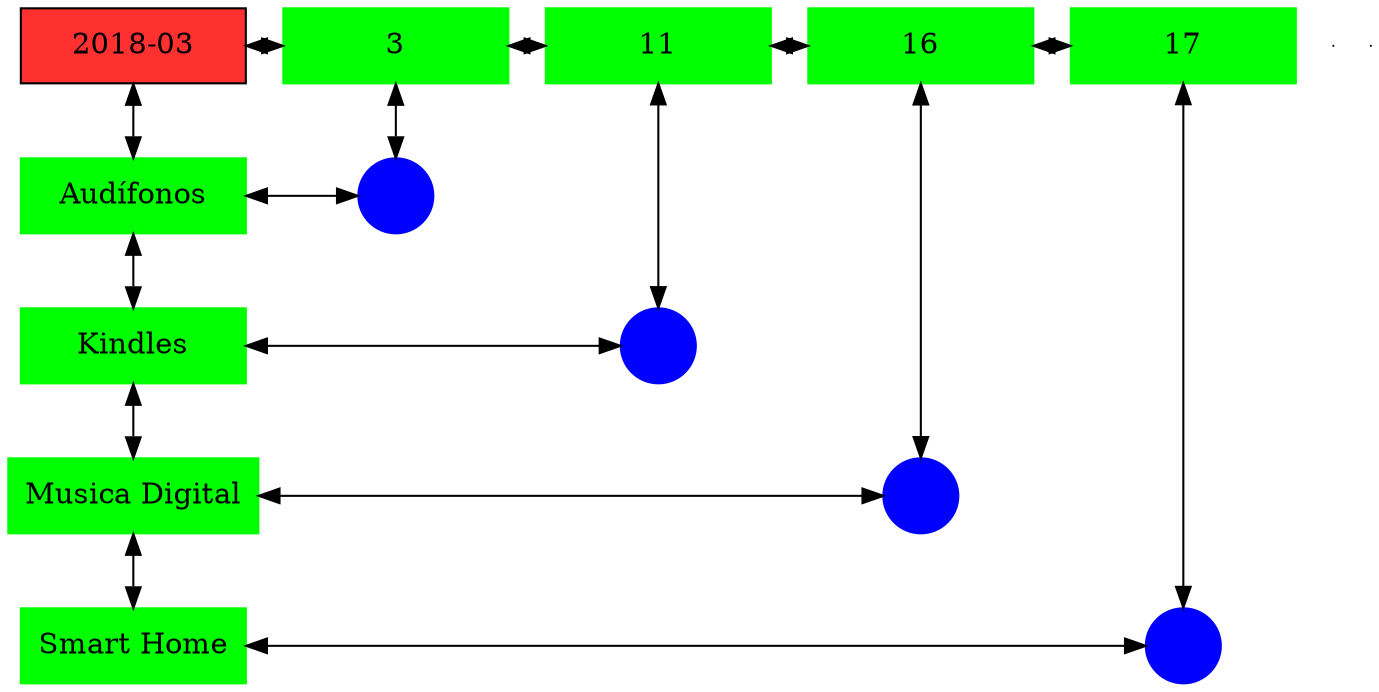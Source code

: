 digraph G{
node[shape="box"];
nodeMt[ label = "2018-03", width = 1.5, style = filled, fillcolor = firebrick1, group = 1 ];
e0[ shape = point, width = 0 ];
e1[ shape = point, width = 0 ];
node0xc001fc2a00[label="3",color=green,style =filled,width = 1.5 group=3];
nodeMt->node0xc001fc2a00[dir="both"];
{rank=same;nodeMt;node0xc001fc2a00;}
node0xc0021a39a0[label="11",color=green,style =filled,width = 1.5 group=11];
node0xc001fc2a00->node0xc0021a39a0[dir="both"];
{rank=same;node0xc001fc2a00;node0xc0021a39a0;}
node0xc001e975e0[label="16",color=green,style =filled,width = 1.5 group=16];
node0xc0021a39a0->node0xc001e975e0[dir="both"];
{rank=same;node0xc0021a39a0;node0xc001e975e0;}
node0xc00202e8c0[label="17",color=green,style =filled,width = 1.5 group=17];
node0xc001e975e0->node0xc00202e8c0[dir="both"];
{rank=same;node0xc001e975e0;node0xc00202e8c0;}
node0xc001fc29b0[label="Audífonos",color=green,style =filled width = 1.5 group=1];
node0xc001fb5b00[label="",color=blue,style =filled, width = 0.5 group=3 shape=circle];
node0xc001fc29b0->node0xc001fb5b00[dir="both"];
{rank=same;node0xc001fc29b0;node0xc001fb5b00;}
node0xc0021a3950[label="Kindles",color=green,style =filled width = 1.5 group=1];
node0xc0021ac800[label="",color=blue,style =filled, width = 0.5 group=11 shape=circle];
node0xc0021a3950->node0xc0021ac800[dir="both"];
{rank=same;node0xc0021a3950;node0xc0021ac800;}
node0xc001e97590[label="Musica Digital",color=green,style =filled width = 1.5 group=1];
node0xc0020a7700[label="",color=blue,style =filled, width = 0.5 group=16 shape=circle];
node0xc001e97590->node0xc0020a7700[dir="both"];
{rank=same;node0xc001e97590;node0xc0020a7700;}
node0xc00202e870[label="Smart Home",color=green,style =filled width = 1.5 group=1];
node0xc002027d00[label="",color=blue,style =filled, width = 0.5 group=17 shape=circle];
node0xc00202e870->node0xc002027d00[dir="both"];
{rank=same;node0xc00202e870;node0xc002027d00;}
node0xc001fc2a00->node0xc001fb5b00[dir="both"];
node0xc0021a39a0->node0xc0021ac800[dir="both"];
node0xc001e975e0->node0xc0020a7700[dir="both"];
node0xc00202e8c0->node0xc002027d00[dir="both"];
nodeMt->node0xc001fc29b0[dir="both"];
node0xc001fc29b0->node0xc0021a3950[dir="both"];
node0xc0021a3950->node0xc001e97590[dir="both"];
node0xc001e97590->node0xc00202e870[dir="both"];
}
